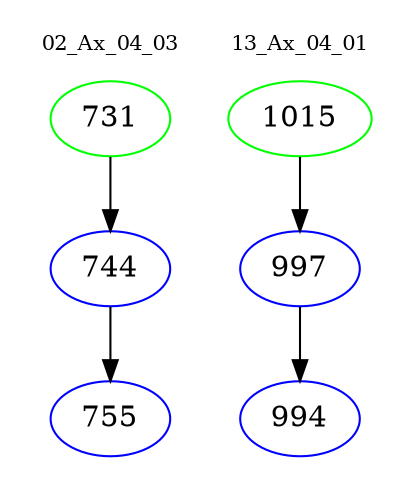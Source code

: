 digraph{
subgraph cluster_0 {
color = white
label = "02_Ax_04_03";
fontsize=10;
T0_731 [label="731", color="green"]
T0_731 -> T0_744 [color="black"]
T0_744 [label="744", color="blue"]
T0_744 -> T0_755 [color="black"]
T0_755 [label="755", color="blue"]
}
subgraph cluster_1 {
color = white
label = "13_Ax_04_01";
fontsize=10;
T1_1015 [label="1015", color="green"]
T1_1015 -> T1_997 [color="black"]
T1_997 [label="997", color="blue"]
T1_997 -> T1_994 [color="black"]
T1_994 [label="994", color="blue"]
}
}
